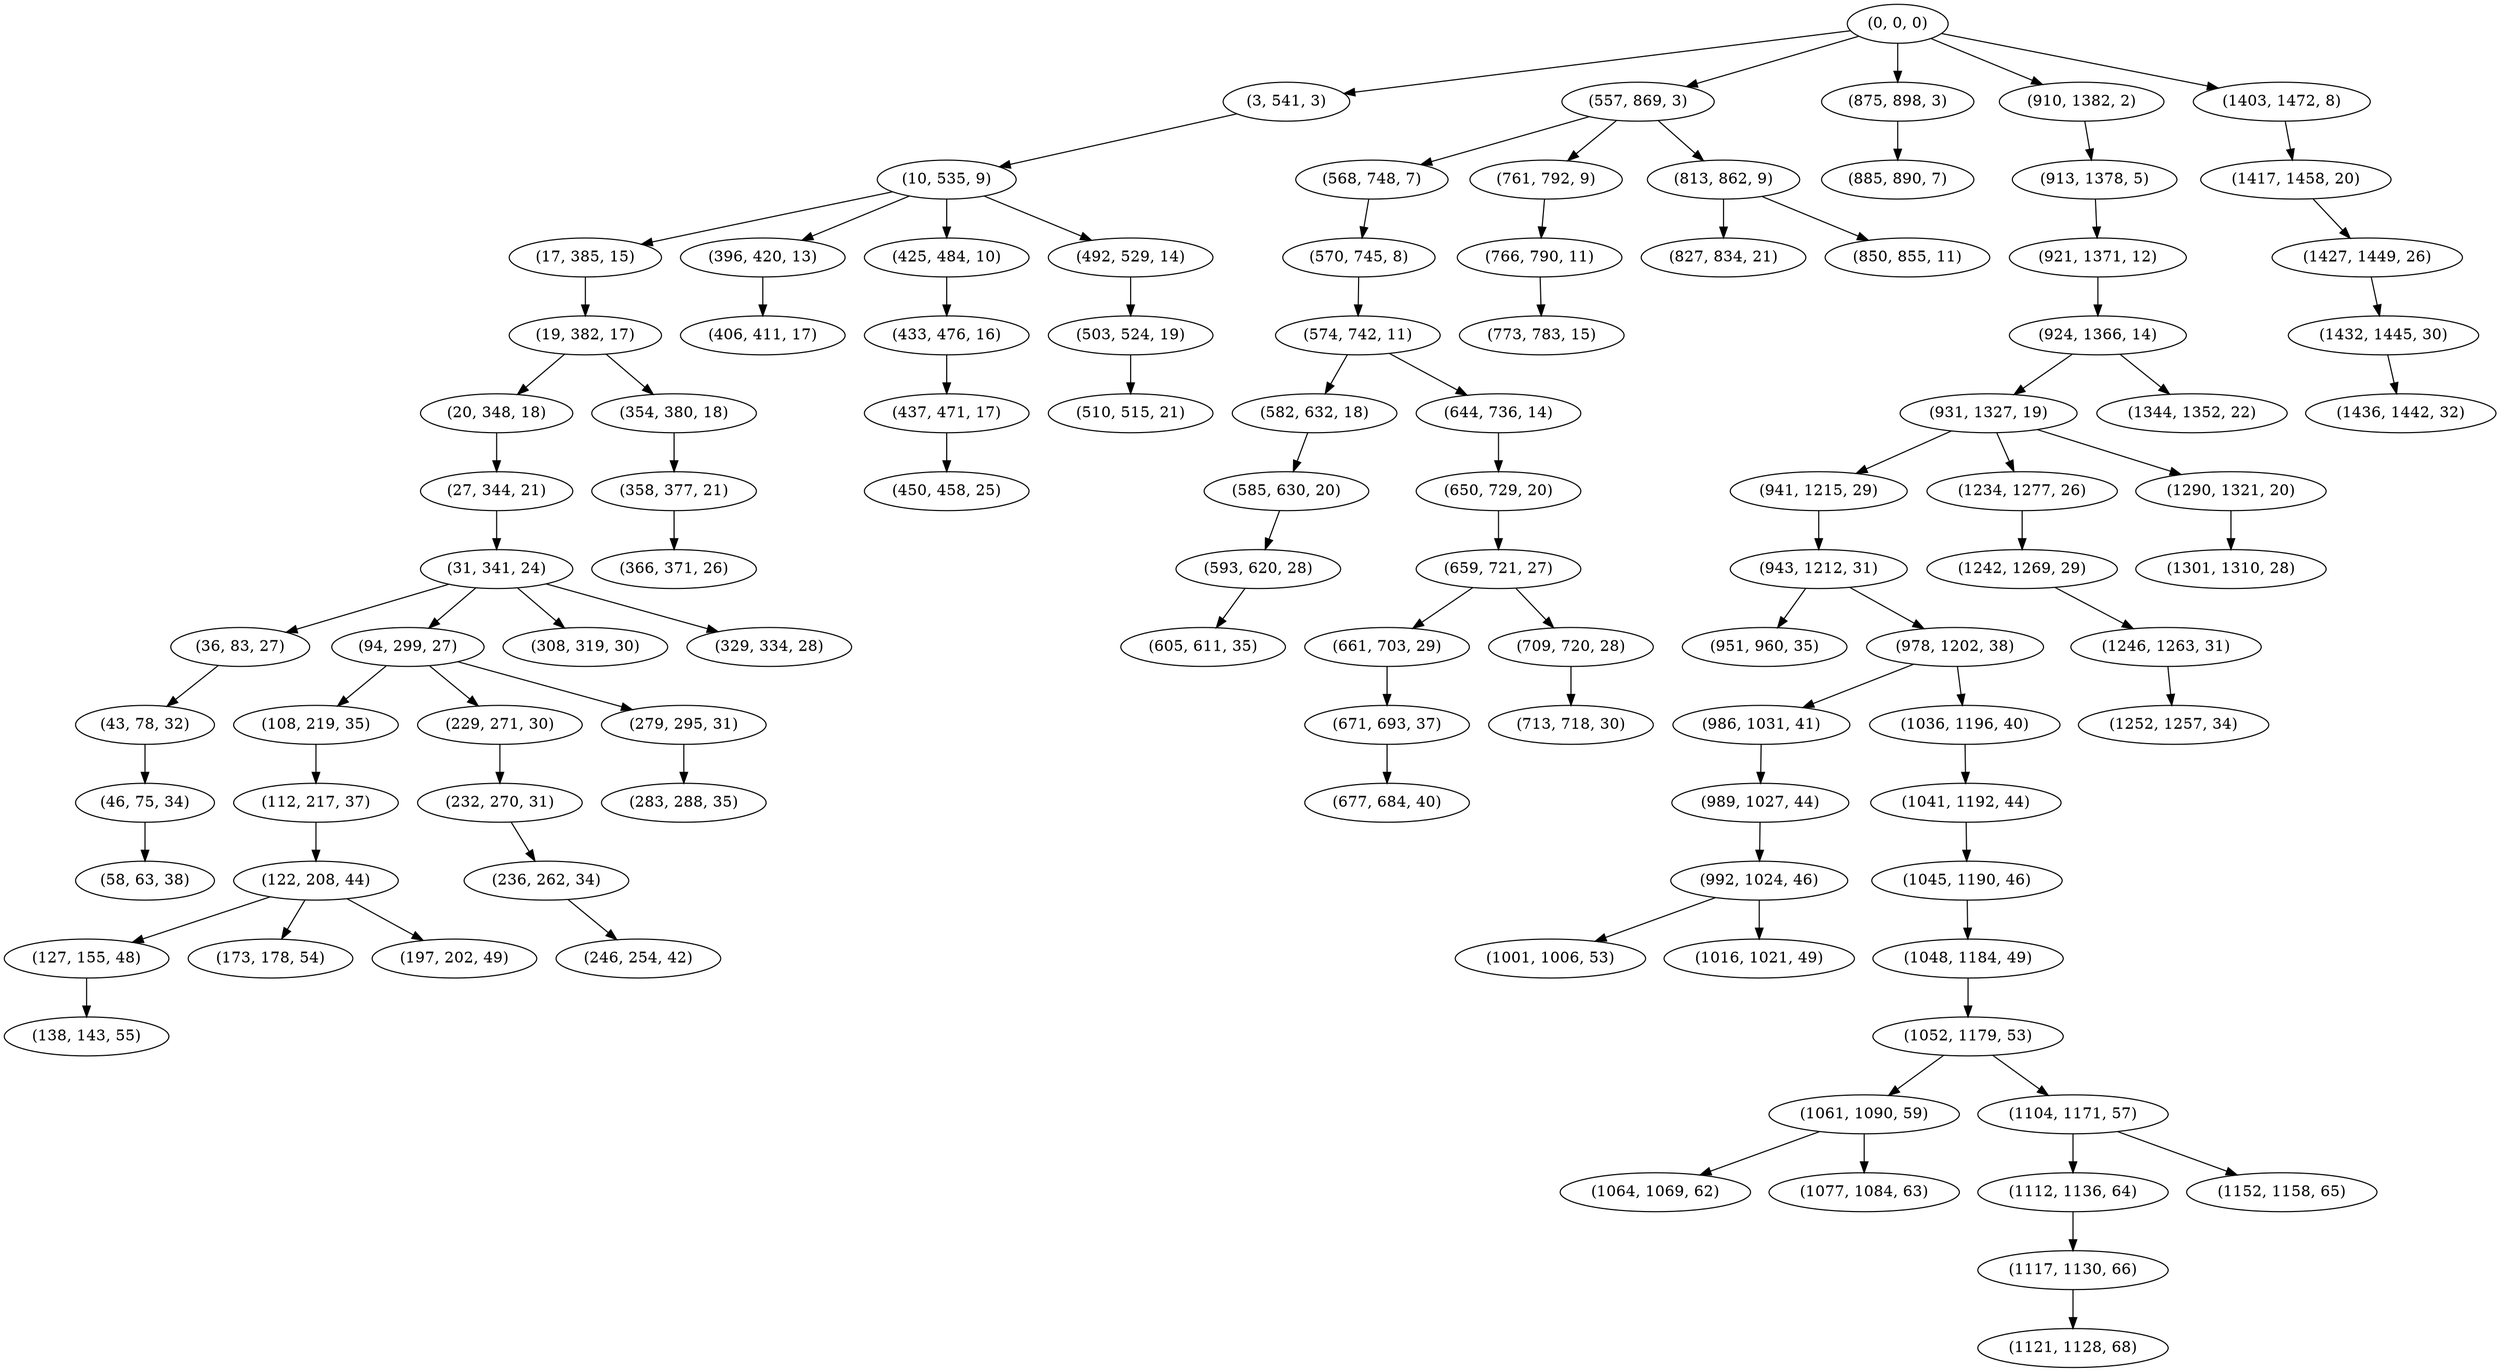 digraph tree {
    "(0, 0, 0)";
    "(3, 541, 3)";
    "(10, 535, 9)";
    "(17, 385, 15)";
    "(19, 382, 17)";
    "(20, 348, 18)";
    "(27, 344, 21)";
    "(31, 341, 24)";
    "(36, 83, 27)";
    "(43, 78, 32)";
    "(46, 75, 34)";
    "(58, 63, 38)";
    "(94, 299, 27)";
    "(108, 219, 35)";
    "(112, 217, 37)";
    "(122, 208, 44)";
    "(127, 155, 48)";
    "(138, 143, 55)";
    "(173, 178, 54)";
    "(197, 202, 49)";
    "(229, 271, 30)";
    "(232, 270, 31)";
    "(236, 262, 34)";
    "(246, 254, 42)";
    "(279, 295, 31)";
    "(283, 288, 35)";
    "(308, 319, 30)";
    "(329, 334, 28)";
    "(354, 380, 18)";
    "(358, 377, 21)";
    "(366, 371, 26)";
    "(396, 420, 13)";
    "(406, 411, 17)";
    "(425, 484, 10)";
    "(433, 476, 16)";
    "(437, 471, 17)";
    "(450, 458, 25)";
    "(492, 529, 14)";
    "(503, 524, 19)";
    "(510, 515, 21)";
    "(557, 869, 3)";
    "(568, 748, 7)";
    "(570, 745, 8)";
    "(574, 742, 11)";
    "(582, 632, 18)";
    "(585, 630, 20)";
    "(593, 620, 28)";
    "(605, 611, 35)";
    "(644, 736, 14)";
    "(650, 729, 20)";
    "(659, 721, 27)";
    "(661, 703, 29)";
    "(671, 693, 37)";
    "(677, 684, 40)";
    "(709, 720, 28)";
    "(713, 718, 30)";
    "(761, 792, 9)";
    "(766, 790, 11)";
    "(773, 783, 15)";
    "(813, 862, 9)";
    "(827, 834, 21)";
    "(850, 855, 11)";
    "(875, 898, 3)";
    "(885, 890, 7)";
    "(910, 1382, 2)";
    "(913, 1378, 5)";
    "(921, 1371, 12)";
    "(924, 1366, 14)";
    "(931, 1327, 19)";
    "(941, 1215, 29)";
    "(943, 1212, 31)";
    "(951, 960, 35)";
    "(978, 1202, 38)";
    "(986, 1031, 41)";
    "(989, 1027, 44)";
    "(992, 1024, 46)";
    "(1001, 1006, 53)";
    "(1016, 1021, 49)";
    "(1036, 1196, 40)";
    "(1041, 1192, 44)";
    "(1045, 1190, 46)";
    "(1048, 1184, 49)";
    "(1052, 1179, 53)";
    "(1061, 1090, 59)";
    "(1064, 1069, 62)";
    "(1077, 1084, 63)";
    "(1104, 1171, 57)";
    "(1112, 1136, 64)";
    "(1117, 1130, 66)";
    "(1121, 1128, 68)";
    "(1152, 1158, 65)";
    "(1234, 1277, 26)";
    "(1242, 1269, 29)";
    "(1246, 1263, 31)";
    "(1252, 1257, 34)";
    "(1290, 1321, 20)";
    "(1301, 1310, 28)";
    "(1344, 1352, 22)";
    "(1403, 1472, 8)";
    "(1417, 1458, 20)";
    "(1427, 1449, 26)";
    "(1432, 1445, 30)";
    "(1436, 1442, 32)";
    "(0, 0, 0)" -> "(3, 541, 3)";
    "(0, 0, 0)" -> "(557, 869, 3)";
    "(0, 0, 0)" -> "(875, 898, 3)";
    "(0, 0, 0)" -> "(910, 1382, 2)";
    "(0, 0, 0)" -> "(1403, 1472, 8)";
    "(3, 541, 3)" -> "(10, 535, 9)";
    "(10, 535, 9)" -> "(17, 385, 15)";
    "(10, 535, 9)" -> "(396, 420, 13)";
    "(10, 535, 9)" -> "(425, 484, 10)";
    "(10, 535, 9)" -> "(492, 529, 14)";
    "(17, 385, 15)" -> "(19, 382, 17)";
    "(19, 382, 17)" -> "(20, 348, 18)";
    "(19, 382, 17)" -> "(354, 380, 18)";
    "(20, 348, 18)" -> "(27, 344, 21)";
    "(27, 344, 21)" -> "(31, 341, 24)";
    "(31, 341, 24)" -> "(36, 83, 27)";
    "(31, 341, 24)" -> "(94, 299, 27)";
    "(31, 341, 24)" -> "(308, 319, 30)";
    "(31, 341, 24)" -> "(329, 334, 28)";
    "(36, 83, 27)" -> "(43, 78, 32)";
    "(43, 78, 32)" -> "(46, 75, 34)";
    "(46, 75, 34)" -> "(58, 63, 38)";
    "(94, 299, 27)" -> "(108, 219, 35)";
    "(94, 299, 27)" -> "(229, 271, 30)";
    "(94, 299, 27)" -> "(279, 295, 31)";
    "(108, 219, 35)" -> "(112, 217, 37)";
    "(112, 217, 37)" -> "(122, 208, 44)";
    "(122, 208, 44)" -> "(127, 155, 48)";
    "(122, 208, 44)" -> "(173, 178, 54)";
    "(122, 208, 44)" -> "(197, 202, 49)";
    "(127, 155, 48)" -> "(138, 143, 55)";
    "(229, 271, 30)" -> "(232, 270, 31)";
    "(232, 270, 31)" -> "(236, 262, 34)";
    "(236, 262, 34)" -> "(246, 254, 42)";
    "(279, 295, 31)" -> "(283, 288, 35)";
    "(354, 380, 18)" -> "(358, 377, 21)";
    "(358, 377, 21)" -> "(366, 371, 26)";
    "(396, 420, 13)" -> "(406, 411, 17)";
    "(425, 484, 10)" -> "(433, 476, 16)";
    "(433, 476, 16)" -> "(437, 471, 17)";
    "(437, 471, 17)" -> "(450, 458, 25)";
    "(492, 529, 14)" -> "(503, 524, 19)";
    "(503, 524, 19)" -> "(510, 515, 21)";
    "(557, 869, 3)" -> "(568, 748, 7)";
    "(557, 869, 3)" -> "(761, 792, 9)";
    "(557, 869, 3)" -> "(813, 862, 9)";
    "(568, 748, 7)" -> "(570, 745, 8)";
    "(570, 745, 8)" -> "(574, 742, 11)";
    "(574, 742, 11)" -> "(582, 632, 18)";
    "(574, 742, 11)" -> "(644, 736, 14)";
    "(582, 632, 18)" -> "(585, 630, 20)";
    "(585, 630, 20)" -> "(593, 620, 28)";
    "(593, 620, 28)" -> "(605, 611, 35)";
    "(644, 736, 14)" -> "(650, 729, 20)";
    "(650, 729, 20)" -> "(659, 721, 27)";
    "(659, 721, 27)" -> "(661, 703, 29)";
    "(659, 721, 27)" -> "(709, 720, 28)";
    "(661, 703, 29)" -> "(671, 693, 37)";
    "(671, 693, 37)" -> "(677, 684, 40)";
    "(709, 720, 28)" -> "(713, 718, 30)";
    "(761, 792, 9)" -> "(766, 790, 11)";
    "(766, 790, 11)" -> "(773, 783, 15)";
    "(813, 862, 9)" -> "(827, 834, 21)";
    "(813, 862, 9)" -> "(850, 855, 11)";
    "(875, 898, 3)" -> "(885, 890, 7)";
    "(910, 1382, 2)" -> "(913, 1378, 5)";
    "(913, 1378, 5)" -> "(921, 1371, 12)";
    "(921, 1371, 12)" -> "(924, 1366, 14)";
    "(924, 1366, 14)" -> "(931, 1327, 19)";
    "(924, 1366, 14)" -> "(1344, 1352, 22)";
    "(931, 1327, 19)" -> "(941, 1215, 29)";
    "(931, 1327, 19)" -> "(1234, 1277, 26)";
    "(931, 1327, 19)" -> "(1290, 1321, 20)";
    "(941, 1215, 29)" -> "(943, 1212, 31)";
    "(943, 1212, 31)" -> "(951, 960, 35)";
    "(943, 1212, 31)" -> "(978, 1202, 38)";
    "(978, 1202, 38)" -> "(986, 1031, 41)";
    "(978, 1202, 38)" -> "(1036, 1196, 40)";
    "(986, 1031, 41)" -> "(989, 1027, 44)";
    "(989, 1027, 44)" -> "(992, 1024, 46)";
    "(992, 1024, 46)" -> "(1001, 1006, 53)";
    "(992, 1024, 46)" -> "(1016, 1021, 49)";
    "(1036, 1196, 40)" -> "(1041, 1192, 44)";
    "(1041, 1192, 44)" -> "(1045, 1190, 46)";
    "(1045, 1190, 46)" -> "(1048, 1184, 49)";
    "(1048, 1184, 49)" -> "(1052, 1179, 53)";
    "(1052, 1179, 53)" -> "(1061, 1090, 59)";
    "(1052, 1179, 53)" -> "(1104, 1171, 57)";
    "(1061, 1090, 59)" -> "(1064, 1069, 62)";
    "(1061, 1090, 59)" -> "(1077, 1084, 63)";
    "(1104, 1171, 57)" -> "(1112, 1136, 64)";
    "(1104, 1171, 57)" -> "(1152, 1158, 65)";
    "(1112, 1136, 64)" -> "(1117, 1130, 66)";
    "(1117, 1130, 66)" -> "(1121, 1128, 68)";
    "(1234, 1277, 26)" -> "(1242, 1269, 29)";
    "(1242, 1269, 29)" -> "(1246, 1263, 31)";
    "(1246, 1263, 31)" -> "(1252, 1257, 34)";
    "(1290, 1321, 20)" -> "(1301, 1310, 28)";
    "(1403, 1472, 8)" -> "(1417, 1458, 20)";
    "(1417, 1458, 20)" -> "(1427, 1449, 26)";
    "(1427, 1449, 26)" -> "(1432, 1445, 30)";
    "(1432, 1445, 30)" -> "(1436, 1442, 32)";
}
